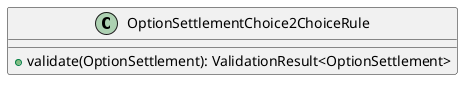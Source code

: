 @startuml

    class OptionSettlementChoice2ChoiceRule [[OptionSettlementChoice2ChoiceRule.html]] {
        +validate(OptionSettlement): ValidationResult<OptionSettlement>
    }

@enduml
